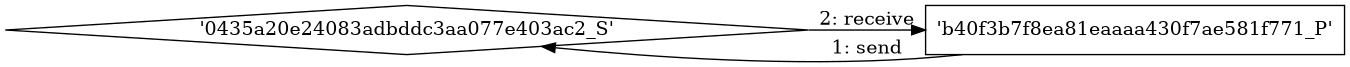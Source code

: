 digraph "D:\Learning\Paper\apt\基于CTI的攻击预警\Dataset\攻击图\ASGfromALLCTI\What’s new in Windows Defender ATP.dot" {
rankdir="LR"
size="9"
fixedsize="false"
splines="true"
nodesep=0.3
ranksep=0
fontsize=10
overlap="scalexy"
engine= "neato"
	"'0435a20e24083adbddc3aa077e403ac2_S'" [node_type=Socket shape=diamond]
	"'b40f3b7f8ea81eaaaa430f7ae581f771_P'" [node_type=Process shape=box]
	"'b40f3b7f8ea81eaaaa430f7ae581f771_P'" -> "'0435a20e24083adbddc3aa077e403ac2_S'" [label="1: send"]
	"'0435a20e24083adbddc3aa077e403ac2_S'" -> "'b40f3b7f8ea81eaaaa430f7ae581f771_P'" [label="2: receive"]
}
